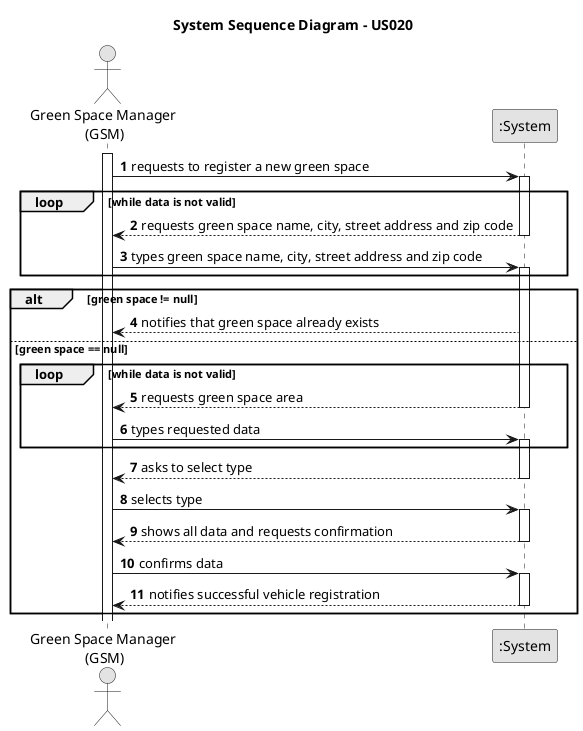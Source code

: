 @startuml
skinparam monochrome true
skinparam packageStyle rectangle
skinparam shadowing false

title System Sequence Diagram - US020

autonumber

actor "Green Space Manager \n(GSM)" as GRM
participant ":System" as System

activate GRM

GRM -> System : requests to register a new green space
activate System
loop while data is not valid
System --> GRM : requests green space name, city, street address and zip code
deactivate System
GRM -> System : types green space name, city, street address and zip code
activate System
end
alt green space != null
    System --> GRM : notifies that green space already exists
    else green space == null
    loop while data is not valid
    System --> GRM : requests green space area

deactivate System
    GRM -> System : types requested data
    activate System
    end

    System --> GRM : asks to select type
    deactivate System
    GRM -> System : selects type
    activate System
    System --> GRM : shows all data and requests confirmation
    deactivate System
deactivate System
    GRM -> System : confirms data
    activate System
    System --> GRM: notifies successful vehicle registration
deactivate System
end
@enduml